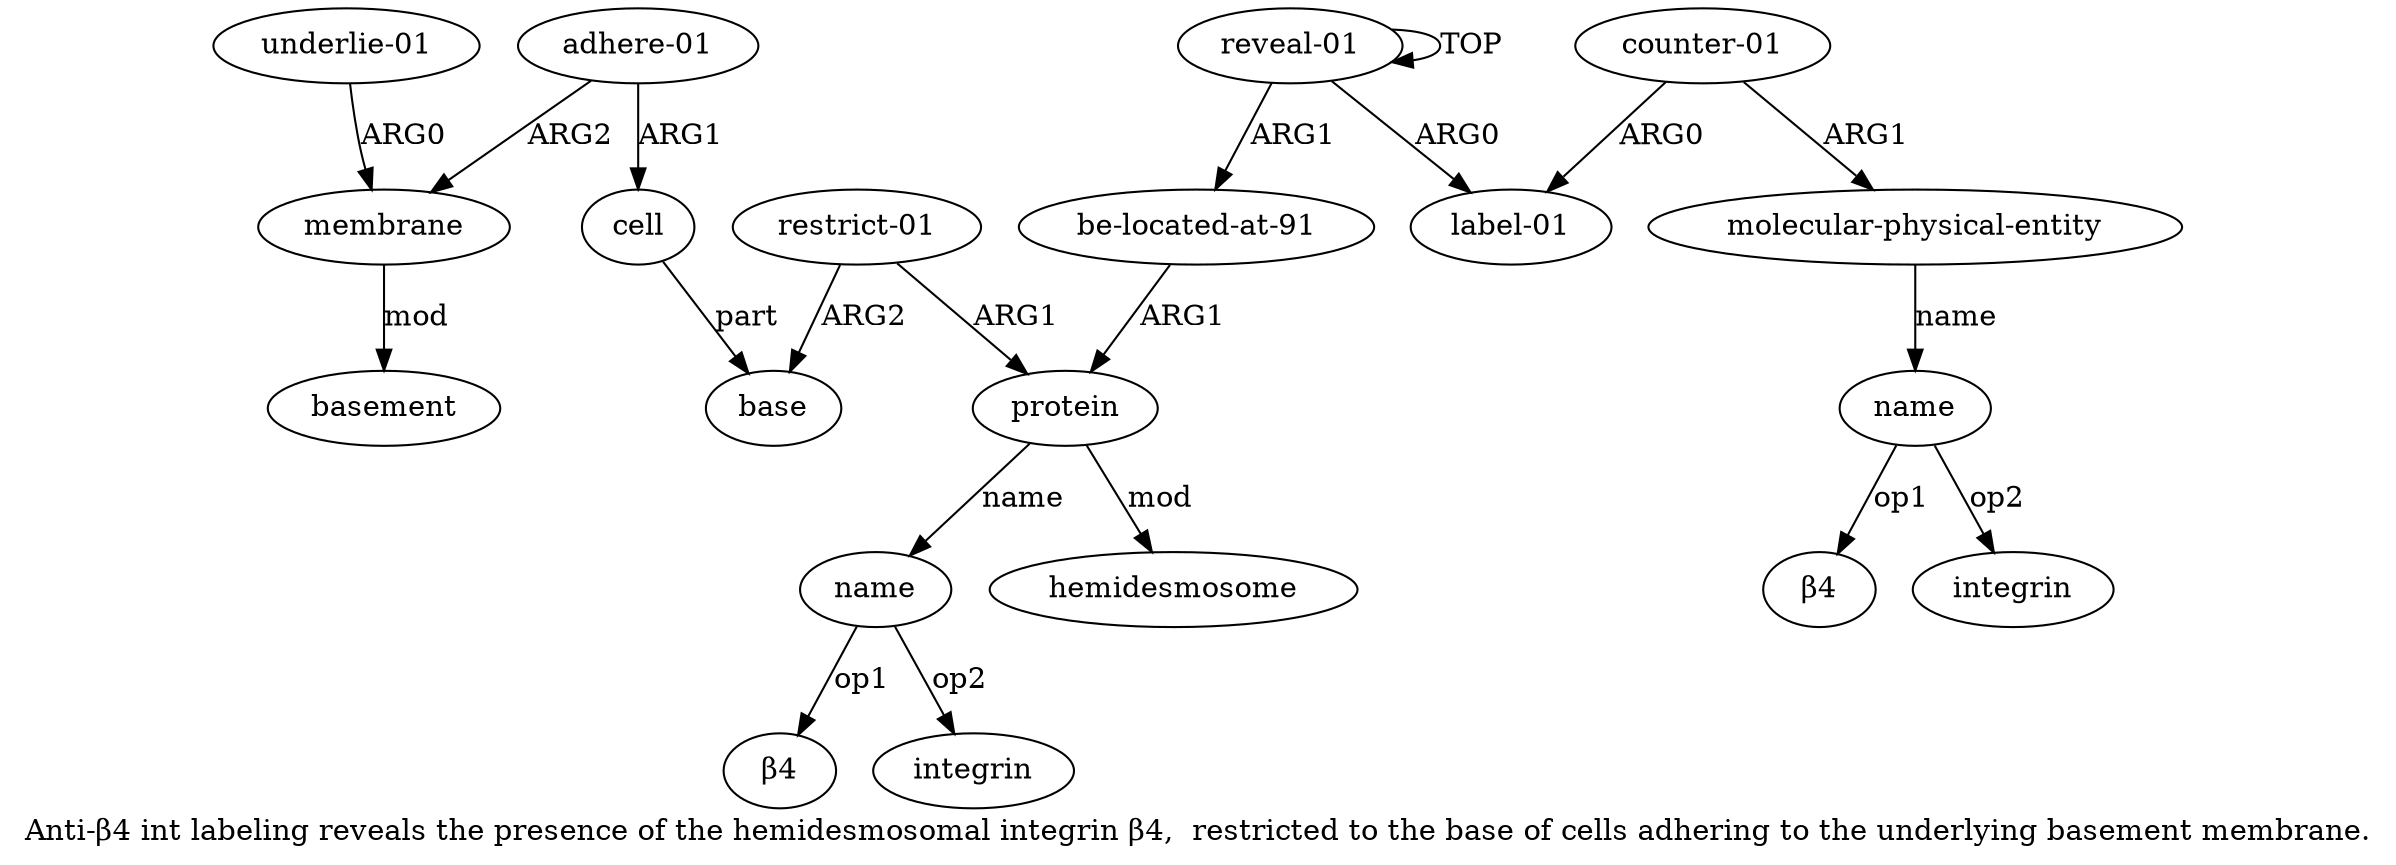 digraph  {
	graph [label="Anti-β4 int labeling reveals the presence of the hemidesmosomal integrin β4,  restricted to the base of cells adhering to the \
underlying basement membrane."];
	node [label="\N"];
	a15	 [color=black,
		gold_ind=15,
		gold_label="underlie-01",
		label="underlie-01",
		test_ind=15,
		test_label="underlie-01"];
	a13	 [color=black,
		gold_ind=13,
		gold_label=membrane,
		label=membrane,
		test_ind=13,
		test_label=membrane];
	a15 -> a13 [key=0,
	color=black,
	gold_label=ARG0,
	label=ARG0,
	test_label=ARG0];
a14 [color=black,
	gold_ind=14,
	gold_label=basement,
	label=basement,
	test_ind=14,
	test_label=basement];
"a7 β4" [color=black,
	gold_ind=-1,
	gold_label=β4,
	label=β4,
	test_ind=-1,
	test_label=β4];
a11 [color=black,
	gold_ind=11,
	gold_label=cell,
	label=cell,
	test_ind=11,
	test_label=cell];
a10 [color=black,
	gold_ind=10,
	gold_label=base,
	label=base,
	test_ind=10,
	test_label=base];
a11 -> a10 [key=0,
color=black,
gold_label=part,
label=part,
test_label=part];
a13 -> a14 [key=0,
color=black,
gold_label=mod,
label=mod,
test_label=mod];
a12 [color=black,
gold_ind=12,
gold_label="adhere-01",
label="adhere-01",
test_ind=12,
test_label="adhere-01"];
a12 -> a11 [key=0,
color=black,
gold_label=ARG1,
label=ARG1,
test_label=ARG1];
a12 -> a13 [key=0,
color=black,
gold_label=ARG2,
label=ARG2,
test_label=ARG2];
"a4 β4" [color=black,
gold_ind=-1,
gold_label=β4,
label=β4,
test_ind=-1,
test_label=β4];
"a7 integrin" [color=black,
gold_ind=-1,
gold_label=integrin,
label=integrin,
test_ind=-1,
test_label=integrin];
"a4 integrin" [color=black,
gold_ind=-1,
gold_label=integrin,
label=integrin,
test_ind=-1,
test_label=integrin];
a1 [color=black,
gold_ind=1,
gold_label="label-01",
label="label-01",
test_ind=1,
test_label="label-01"];
a0 [color=black,
gold_ind=0,
gold_label="reveal-01",
label="reveal-01",
test_ind=0,
test_label="reveal-01"];
a0 -> a1 [key=0,
color=black,
gold_label=ARG0,
label=ARG0,
test_label=ARG0];
a0 -> a0 [key=0,
color=black,
gold_label=TOP,
label=TOP,
test_label=TOP];
a5 [color=black,
gold_ind=5,
gold_label="be-located-at-91",
label="be-located-at-91",
test_ind=5,
test_label="be-located-at-91"];
a0 -> a5 [key=0,
color=black,
gold_label=ARG1,
label=ARG1,
test_label=ARG1];
a3 [color=black,
gold_ind=3,
gold_label="molecular-physical-entity",
label="molecular-physical-entity",
test_ind=3,
test_label="molecular-physical-entity"];
a4 [color=black,
gold_ind=4,
gold_label=name,
label=name,
test_ind=4,
test_label=name];
a3 -> a4 [key=0,
color=black,
gold_label=name,
label=name,
test_label=name];
a2 [color=black,
gold_ind=2,
gold_label="counter-01",
label="counter-01",
test_ind=2,
test_label="counter-01"];
a2 -> a1 [key=0,
color=black,
gold_label=ARG0,
label=ARG0,
test_label=ARG0];
a2 -> a3 [key=0,
color=black,
gold_label=ARG1,
label=ARG1,
test_label=ARG1];
a6 [color=black,
gold_ind=6,
gold_label=protein,
label=protein,
test_ind=6,
test_label=protein];
a5 -> a6 [key=0,
color=black,
gold_label=ARG1,
label=ARG1,
test_label=ARG1];
a4 -> "a4 β4" [key=0,
color=black,
gold_label=op1,
label=op1,
test_label=op1];
a4 -> "a4 integrin" [key=0,
color=black,
gold_label=op2,
label=op2,
test_label=op2];
a7 [color=black,
gold_ind=7,
gold_label=name,
label=name,
test_ind=7,
test_label=name];
a7 -> "a7 β4" [key=0,
color=black,
gold_label=op1,
label=op1,
test_label=op1];
a7 -> "a7 integrin" [key=0,
color=black,
gold_label=op2,
label=op2,
test_label=op2];
a6 -> a7 [key=0,
color=black,
gold_label=name,
label=name,
test_label=name];
a8 [color=black,
gold_ind=8,
gold_label=hemidesmosome,
label=hemidesmosome,
test_ind=8,
test_label=hemidesmosome];
a6 -> a8 [key=0,
color=black,
gold_label=mod,
label=mod,
test_label=mod];
a9 [color=black,
gold_ind=9,
gold_label="restrict-01",
label="restrict-01",
test_ind=9,
test_label="restrict-01"];
a9 -> a10 [key=0,
color=black,
gold_label=ARG2,
label=ARG2,
test_label=ARG2];
a9 -> a6 [key=0,
color=black,
gold_label=ARG1,
label=ARG1,
test_label=ARG1];
}
